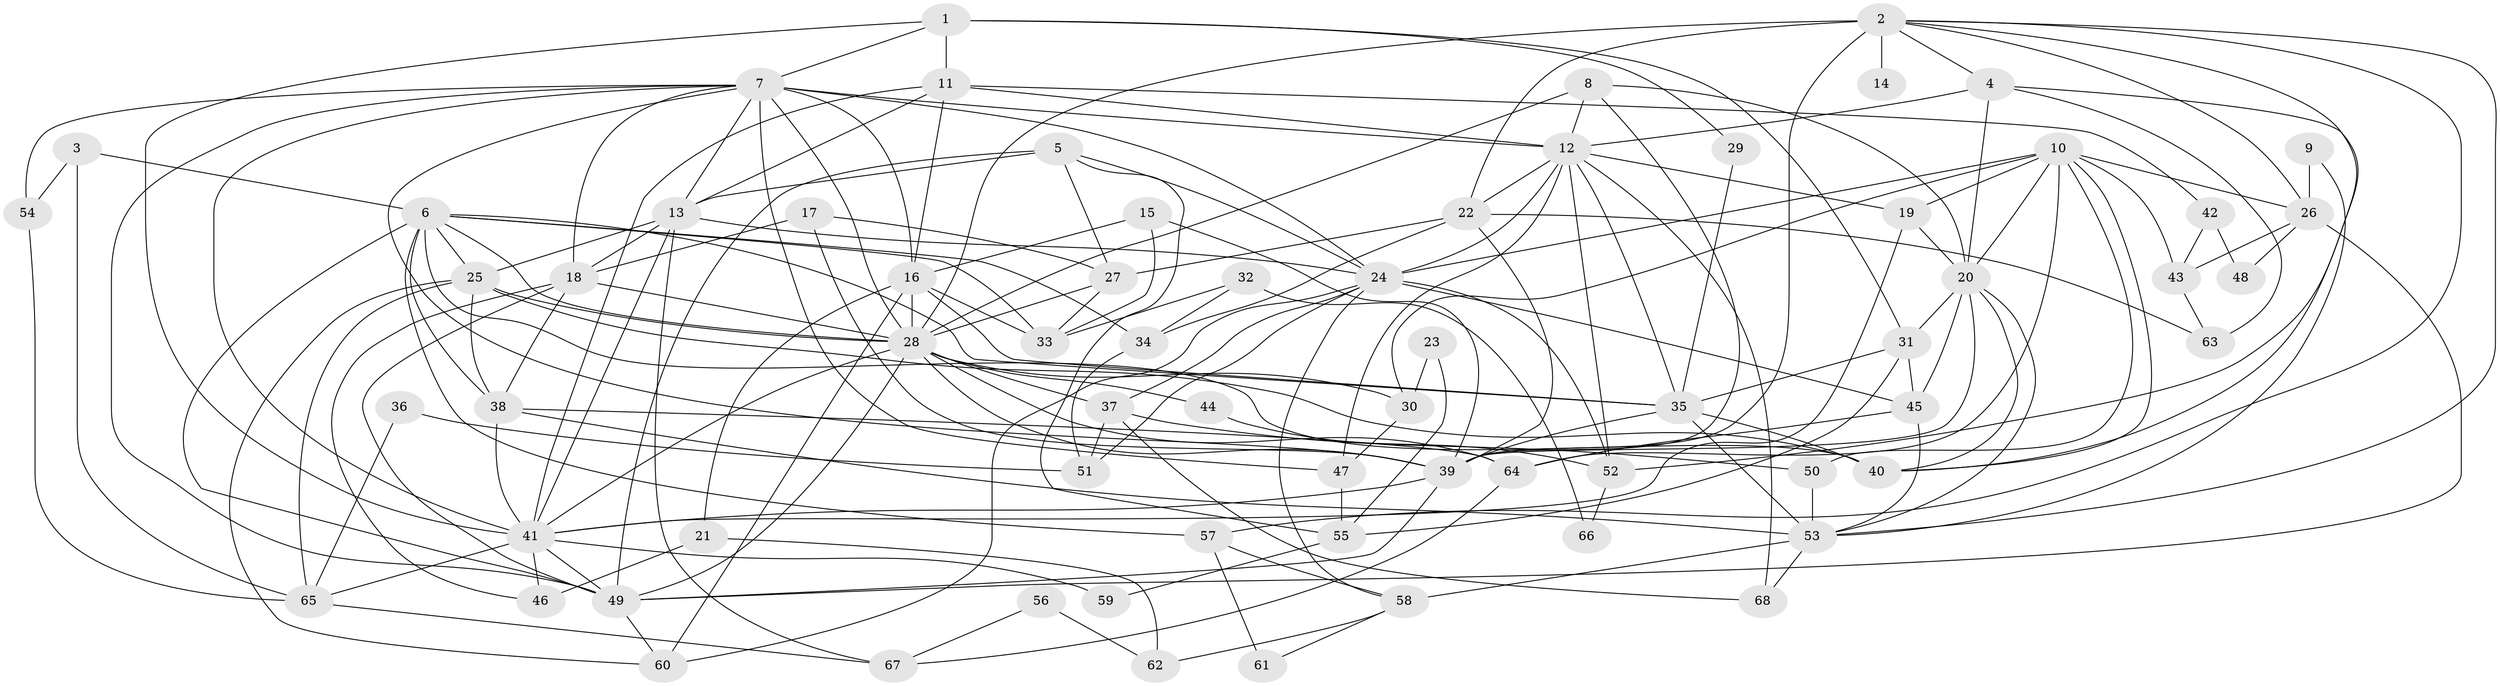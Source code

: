 // original degree distribution, {2: 0.17647058823529413, 6: 0.125, 3: 0.16911764705882354, 4: 0.35294117647058826, 5: 0.13970588235294118, 7: 0.022058823529411766, 8: 0.007352941176470588, 9: 0.007352941176470588}
// Generated by graph-tools (version 1.1) at 2025/36/03/09/25 02:36:23]
// undirected, 68 vertices, 179 edges
graph export_dot {
graph [start="1"]
  node [color=gray90,style=filled];
  1;
  2;
  3;
  4;
  5;
  6;
  7;
  8;
  9;
  10;
  11;
  12;
  13;
  14;
  15;
  16;
  17;
  18;
  19;
  20;
  21;
  22;
  23;
  24;
  25;
  26;
  27;
  28;
  29;
  30;
  31;
  32;
  33;
  34;
  35;
  36;
  37;
  38;
  39;
  40;
  41;
  42;
  43;
  44;
  45;
  46;
  47;
  48;
  49;
  50;
  51;
  52;
  53;
  54;
  55;
  56;
  57;
  58;
  59;
  60;
  61;
  62;
  63;
  64;
  65;
  66;
  67;
  68;
  1 -- 7 [weight=1.0];
  1 -- 11 [weight=1.0];
  1 -- 29 [weight=1.0];
  1 -- 31 [weight=1.0];
  1 -- 41 [weight=1.0];
  2 -- 4 [weight=1.0];
  2 -- 14 [weight=2.0];
  2 -- 22 [weight=1.0];
  2 -- 26 [weight=1.0];
  2 -- 28 [weight=2.0];
  2 -- 39 [weight=2.0];
  2 -- 52 [weight=1.0];
  2 -- 53 [weight=1.0];
  2 -- 57 [weight=1.0];
  3 -- 6 [weight=1.0];
  3 -- 54 [weight=1.0];
  3 -- 65 [weight=1.0];
  4 -- 12 [weight=1.0];
  4 -- 20 [weight=1.0];
  4 -- 40 [weight=1.0];
  4 -- 63 [weight=1.0];
  5 -- 13 [weight=1.0];
  5 -- 24 [weight=1.0];
  5 -- 27 [weight=1.0];
  5 -- 49 [weight=2.0];
  5 -- 55 [weight=1.0];
  6 -- 25 [weight=1.0];
  6 -- 28 [weight=1.0];
  6 -- 33 [weight=1.0];
  6 -- 34 [weight=1.0];
  6 -- 35 [weight=1.0];
  6 -- 38 [weight=1.0];
  6 -- 40 [weight=3.0];
  6 -- 49 [weight=1.0];
  6 -- 57 [weight=1.0];
  7 -- 12 [weight=1.0];
  7 -- 13 [weight=1.0];
  7 -- 16 [weight=1.0];
  7 -- 18 [weight=1.0];
  7 -- 24 [weight=3.0];
  7 -- 28 [weight=2.0];
  7 -- 39 [weight=1.0];
  7 -- 41 [weight=2.0];
  7 -- 47 [weight=1.0];
  7 -- 49 [weight=1.0];
  7 -- 54 [weight=2.0];
  8 -- 12 [weight=1.0];
  8 -- 20 [weight=1.0];
  8 -- 28 [weight=1.0];
  8 -- 39 [weight=1.0];
  9 -- 26 [weight=1.0];
  9 -- 53 [weight=1.0];
  10 -- 19 [weight=1.0];
  10 -- 20 [weight=1.0];
  10 -- 24 [weight=1.0];
  10 -- 26 [weight=1.0];
  10 -- 30 [weight=1.0];
  10 -- 40 [weight=1.0];
  10 -- 43 [weight=1.0];
  10 -- 50 [weight=1.0];
  10 -- 64 [weight=1.0];
  11 -- 12 [weight=1.0];
  11 -- 13 [weight=1.0];
  11 -- 16 [weight=1.0];
  11 -- 41 [weight=1.0];
  11 -- 42 [weight=1.0];
  12 -- 19 [weight=1.0];
  12 -- 22 [weight=1.0];
  12 -- 24 [weight=2.0];
  12 -- 35 [weight=1.0];
  12 -- 47 [weight=1.0];
  12 -- 52 [weight=1.0];
  12 -- 68 [weight=1.0];
  13 -- 18 [weight=1.0];
  13 -- 24 [weight=1.0];
  13 -- 25 [weight=1.0];
  13 -- 41 [weight=1.0];
  13 -- 67 [weight=1.0];
  15 -- 16 [weight=1.0];
  15 -- 33 [weight=1.0];
  15 -- 39 [weight=1.0];
  16 -- 21 [weight=1.0];
  16 -- 28 [weight=1.0];
  16 -- 33 [weight=1.0];
  16 -- 35 [weight=1.0];
  16 -- 60 [weight=1.0];
  17 -- 18 [weight=1.0];
  17 -- 27 [weight=1.0];
  17 -- 39 [weight=1.0];
  18 -- 28 [weight=1.0];
  18 -- 38 [weight=1.0];
  18 -- 46 [weight=1.0];
  18 -- 49 [weight=1.0];
  19 -- 20 [weight=1.0];
  19 -- 41 [weight=1.0];
  20 -- 31 [weight=1.0];
  20 -- 39 [weight=1.0];
  20 -- 40 [weight=1.0];
  20 -- 45 [weight=2.0];
  20 -- 53 [weight=1.0];
  21 -- 46 [weight=2.0];
  21 -- 62 [weight=2.0];
  22 -- 27 [weight=1.0];
  22 -- 34 [weight=1.0];
  22 -- 39 [weight=2.0];
  22 -- 63 [weight=1.0];
  23 -- 30 [weight=1.0];
  23 -- 55 [weight=1.0];
  24 -- 37 [weight=1.0];
  24 -- 45 [weight=1.0];
  24 -- 51 [weight=1.0];
  24 -- 52 [weight=1.0];
  24 -- 58 [weight=1.0];
  24 -- 60 [weight=1.0];
  25 -- 28 [weight=2.0];
  25 -- 38 [weight=1.0];
  25 -- 40 [weight=1.0];
  25 -- 60 [weight=1.0];
  25 -- 65 [weight=1.0];
  26 -- 43 [weight=1.0];
  26 -- 48 [weight=1.0];
  26 -- 49 [weight=1.0];
  27 -- 28 [weight=1.0];
  27 -- 33 [weight=1.0];
  28 -- 30 [weight=1.0];
  28 -- 37 [weight=1.0];
  28 -- 39 [weight=1.0];
  28 -- 41 [weight=1.0];
  28 -- 44 [weight=1.0];
  28 -- 49 [weight=2.0];
  28 -- 64 [weight=1.0];
  29 -- 35 [weight=1.0];
  30 -- 47 [weight=1.0];
  31 -- 35 [weight=1.0];
  31 -- 45 [weight=2.0];
  31 -- 55 [weight=1.0];
  32 -- 33 [weight=1.0];
  32 -- 34 [weight=1.0];
  32 -- 66 [weight=1.0];
  34 -- 51 [weight=1.0];
  35 -- 39 [weight=1.0];
  35 -- 40 [weight=1.0];
  35 -- 53 [weight=1.0];
  36 -- 51 [weight=1.0];
  36 -- 65 [weight=1.0];
  37 -- 50 [weight=1.0];
  37 -- 51 [weight=1.0];
  37 -- 68 [weight=1.0];
  38 -- 41 [weight=2.0];
  38 -- 53 [weight=1.0];
  38 -- 64 [weight=1.0];
  39 -- 41 [weight=1.0];
  39 -- 49 [weight=1.0];
  41 -- 46 [weight=1.0];
  41 -- 49 [weight=1.0];
  41 -- 59 [weight=1.0];
  41 -- 65 [weight=1.0];
  42 -- 43 [weight=1.0];
  42 -- 48 [weight=1.0];
  43 -- 63 [weight=1.0];
  44 -- 52 [weight=1.0];
  45 -- 53 [weight=1.0];
  45 -- 64 [weight=1.0];
  47 -- 55 [weight=1.0];
  49 -- 60 [weight=1.0];
  50 -- 53 [weight=1.0];
  52 -- 66 [weight=1.0];
  53 -- 58 [weight=1.0];
  53 -- 68 [weight=1.0];
  54 -- 65 [weight=1.0];
  55 -- 59 [weight=1.0];
  56 -- 62 [weight=1.0];
  56 -- 67 [weight=1.0];
  57 -- 58 [weight=1.0];
  57 -- 61 [weight=1.0];
  58 -- 61 [weight=1.0];
  58 -- 62 [weight=1.0];
  64 -- 67 [weight=1.0];
  65 -- 67 [weight=1.0];
}
